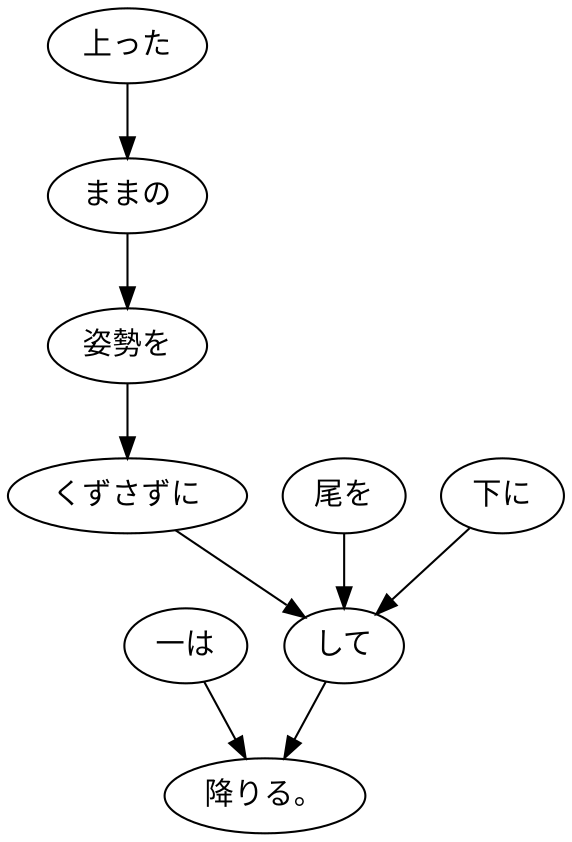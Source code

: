 digraph graph4086 {
	node0 [label="一は"];
	node1 [label="上った"];
	node2 [label="ままの"];
	node3 [label="姿勢を"];
	node4 [label="くずさずに"];
	node5 [label="尾を"];
	node6 [label="下に"];
	node7 [label="して"];
	node8 [label="降りる。"];
	node0 -> node8;
	node1 -> node2;
	node2 -> node3;
	node3 -> node4;
	node4 -> node7;
	node5 -> node7;
	node6 -> node7;
	node7 -> node8;
}
